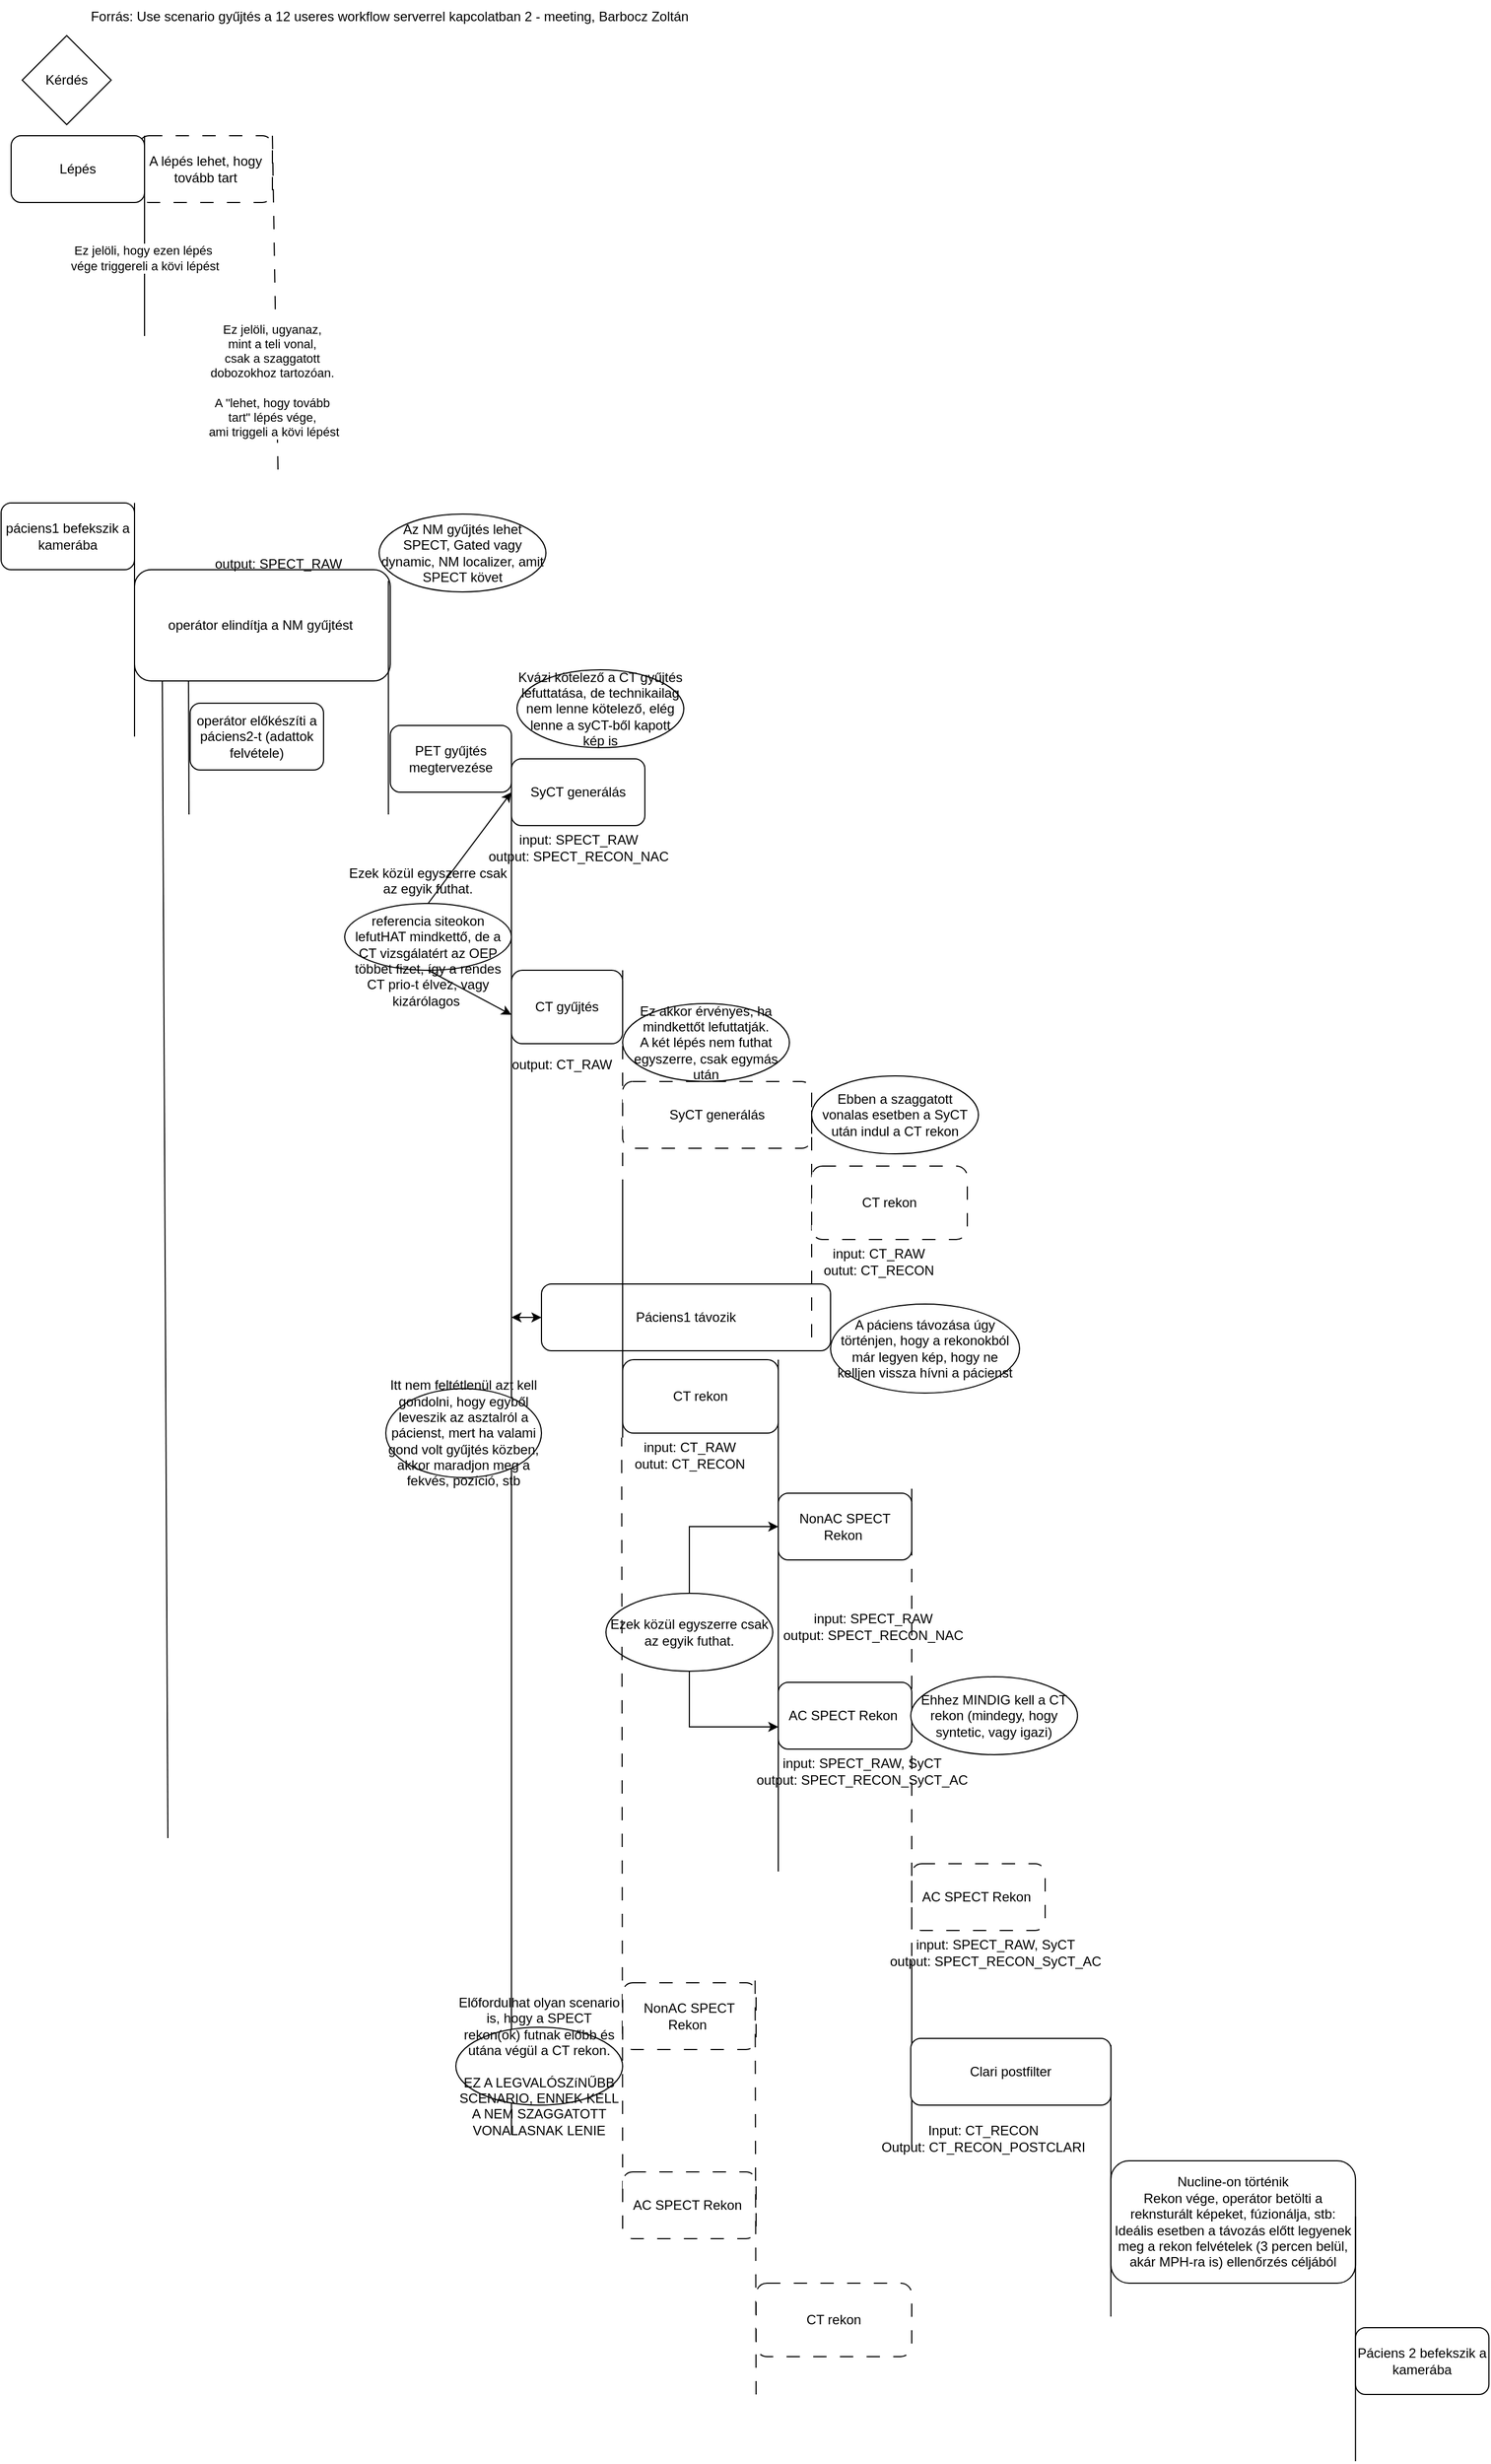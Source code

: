 <mxfile version="24.5.3" type="device">
  <diagram id="C5RBs43oDa-KdzZeNtuy" name="Page-1">
    <mxGraphModel dx="882" dy="619" grid="1" gridSize="10" guides="1" tooltips="1" connect="1" arrows="1" fold="1" page="1" pageScale="1" pageWidth="827" pageHeight="1169" math="0" shadow="0">
      <root>
        <mxCell id="WIyWlLk6GJQsqaUBKTNV-0" />
        <mxCell id="WIyWlLk6GJQsqaUBKTNV-1" parent="WIyWlLk6GJQsqaUBKTNV-0" />
        <mxCell id="4u8rab5G1xCbnbCbQwhH-65" value="&lt;div&gt;PET gyűjtés megtervezése&lt;/div&gt;" style="rounded=1;whiteSpace=wrap;html=1;" vertex="1" parent="WIyWlLk6GJQsqaUBKTNV-1">
          <mxGeometry x="361" y="670" width="109" height="60" as="geometry" />
        </mxCell>
        <mxCell id="4u8rab5G1xCbnbCbQwhH-0" value="A lépés lehet, hogy tovább tart" style="rounded=1;whiteSpace=wrap;html=1;dashed=1;dashPattern=12 12;" vertex="1" parent="WIyWlLk6GJQsqaUBKTNV-1">
          <mxGeometry x="135" y="140" width="120" height="60" as="geometry" />
        </mxCell>
        <mxCell id="4u8rab5G1xCbnbCbQwhH-1" value="Kérdés" style="rhombus;whiteSpace=wrap;html=1;" vertex="1" parent="WIyWlLk6GJQsqaUBKTNV-1">
          <mxGeometry x="30" y="50" width="80" height="80" as="geometry" />
        </mxCell>
        <mxCell id="4u8rab5G1xCbnbCbQwhH-2" value="Lépés" style="rounded=1;whiteSpace=wrap;html=1;" vertex="1" parent="WIyWlLk6GJQsqaUBKTNV-1">
          <mxGeometry x="20" y="140" width="120" height="60" as="geometry" />
        </mxCell>
        <mxCell id="4u8rab5G1xCbnbCbQwhH-3" value="" style="endArrow=none;html=1;rounded=0;entryX=1;entryY=0;entryDx=0;entryDy=0;" edge="1" parent="WIyWlLk6GJQsqaUBKTNV-1" target="4u8rab5G1xCbnbCbQwhH-2">
          <mxGeometry width="50" height="50" relative="1" as="geometry">
            <mxPoint x="140" y="320" as="sourcePoint" />
            <mxPoint x="140" y="250" as="targetPoint" />
          </mxGeometry>
        </mxCell>
        <mxCell id="4u8rab5G1xCbnbCbQwhH-4" value="Ez jelöli, hogy ezen lépés&amp;nbsp;&lt;div&gt;vége triggereli a kövi lépést&lt;/div&gt;" style="edgeLabel;html=1;align=center;verticalAlign=middle;resizable=0;points=[];" vertex="1" connectable="0" parent="4u8rab5G1xCbnbCbQwhH-3">
          <mxGeometry y="-3" relative="1" as="geometry">
            <mxPoint x="-3" y="20" as="offset" />
          </mxGeometry>
        </mxCell>
        <mxCell id="4u8rab5G1xCbnbCbQwhH-5" value="" style="endArrow=none;html=1;rounded=0;dashed=1;dashPattern=12 12;" edge="1" parent="WIyWlLk6GJQsqaUBKTNV-1">
          <mxGeometry width="50" height="50" relative="1" as="geometry">
            <mxPoint x="260" y="440" as="sourcePoint" />
            <mxPoint x="255" y="140" as="targetPoint" />
          </mxGeometry>
        </mxCell>
        <mxCell id="4u8rab5G1xCbnbCbQwhH-6" value="Ez jelöli, ugyanaz,&amp;nbsp;&lt;div&gt;mint a teli vonal,&amp;nbsp;&lt;div&gt;csak a szaggatott&amp;nbsp;&lt;/div&gt;&lt;div&gt;dobozokhoz tartozóan.&amp;nbsp;&lt;/div&gt;&lt;div&gt;&lt;br&gt;&lt;/div&gt;&lt;div&gt;A &quot;lehet, hogy tovább&amp;nbsp;&lt;/div&gt;&lt;div&gt;tart&quot; lépés vége,&amp;nbsp;&lt;/div&gt;&lt;div&gt;ami triggeli a kövi lépést&lt;/div&gt;&lt;/div&gt;" style="edgeLabel;html=1;align=center;verticalAlign=middle;resizable=0;points=[];" vertex="1" connectable="0" parent="4u8rab5G1xCbnbCbQwhH-5">
          <mxGeometry y="-3" relative="1" as="geometry">
            <mxPoint x="-5" y="70" as="offset" />
          </mxGeometry>
        </mxCell>
        <mxCell id="4u8rab5G1xCbnbCbQwhH-7" value="Forrás:&amp;nbsp;Use scenario gyűjtés a 12 useres workflow serverrel kapcolatban 2 - meeting, Barbocz Zoltán" style="text;html=1;align=center;verticalAlign=middle;resizable=0;points=[];autosize=1;strokeColor=none;fillColor=none;" vertex="1" parent="WIyWlLk6GJQsqaUBKTNV-1">
          <mxGeometry x="80" y="18" width="560" height="30" as="geometry" />
        </mxCell>
        <mxCell id="4u8rab5G1xCbnbCbQwhH-8" value="páciens1 befekszik a kamerába" style="rounded=1;whiteSpace=wrap;html=1;" vertex="1" parent="WIyWlLk6GJQsqaUBKTNV-1">
          <mxGeometry x="11" y="470" width="120" height="60" as="geometry" />
        </mxCell>
        <mxCell id="4u8rab5G1xCbnbCbQwhH-9" value="" style="endArrow=none;html=1;rounded=0;entryX=1;entryY=0;entryDx=0;entryDy=0;" edge="1" parent="WIyWlLk6GJQsqaUBKTNV-1" target="4u8rab5G1xCbnbCbQwhH-8">
          <mxGeometry width="50" height="50" relative="1" as="geometry">
            <mxPoint x="131" y="680" as="sourcePoint" />
            <mxPoint x="401" y="640" as="targetPoint" />
          </mxGeometry>
        </mxCell>
        <mxCell id="4u8rab5G1xCbnbCbQwhH-10" value="&lt;div&gt;operátor elindítja a&amp;nbsp;NM &lt;span style=&quot;background-color: initial;&quot;&gt;gyűjtést&amp;nbsp;&lt;/span&gt;&lt;/div&gt;" style="rounded=1;whiteSpace=wrap;html=1;" vertex="1" parent="WIyWlLk6GJQsqaUBKTNV-1">
          <mxGeometry x="131" y="530" width="230" height="100" as="geometry" />
        </mxCell>
        <mxCell id="4u8rab5G1xCbnbCbQwhH-11" value="&lt;div&gt;operátor előkészíti a páciens2-t (adattok felvétele)&lt;/div&gt;" style="rounded=1;whiteSpace=wrap;html=1;" vertex="1" parent="WIyWlLk6GJQsqaUBKTNV-1">
          <mxGeometry x="181" y="650" width="120" height="60" as="geometry" />
        </mxCell>
        <mxCell id="4u8rab5G1xCbnbCbQwhH-12" value="" style="endArrow=none;html=1;rounded=0;" edge="1" parent="WIyWlLk6GJQsqaUBKTNV-1">
          <mxGeometry width="50" height="50" relative="1" as="geometry">
            <mxPoint x="180" y="750" as="sourcePoint" />
            <mxPoint x="179.57" y="630" as="targetPoint" />
          </mxGeometry>
        </mxCell>
        <mxCell id="4u8rab5G1xCbnbCbQwhH-13" style="edgeStyle=orthogonalEdgeStyle;rounded=0;orthogonalLoop=1;jettySize=auto;html=1;exitX=0;exitY=0.5;exitDx=0;exitDy=0;startArrow=classic;startFill=1;" edge="1" parent="WIyWlLk6GJQsqaUBKTNV-1" source="4u8rab5G1xCbnbCbQwhH-14">
          <mxGeometry relative="1" as="geometry">
            <mxPoint x="470.0" y="1202.286" as="targetPoint" />
          </mxGeometry>
        </mxCell>
        <mxCell id="4u8rab5G1xCbnbCbQwhH-14" value="Páciens1 távozik" style="rounded=1;whiteSpace=wrap;html=1;" vertex="1" parent="WIyWlLk6GJQsqaUBKTNV-1">
          <mxGeometry x="497" y="1172" width="260" height="60" as="geometry" />
        </mxCell>
        <mxCell id="4u8rab5G1xCbnbCbQwhH-15" value="NonAC SPECT Rekon&amp;nbsp;" style="rounded=1;whiteSpace=wrap;html=1;" vertex="1" parent="WIyWlLk6GJQsqaUBKTNV-1">
          <mxGeometry x="710" y="1360" width="120" height="60" as="geometry" />
        </mxCell>
        <mxCell id="4u8rab5G1xCbnbCbQwhH-16" value="" style="endArrow=none;html=1;rounded=0;entryX=1;entryY=0;entryDx=0;entryDy=0;" edge="1" parent="WIyWlLk6GJQsqaUBKTNV-1">
          <mxGeometry width="50" height="50" relative="1" as="geometry">
            <mxPoint x="1009.13" y="2100" as="sourcePoint" />
            <mxPoint x="1009.13" y="1856" as="targetPoint" />
          </mxGeometry>
        </mxCell>
        <mxCell id="4u8rab5G1xCbnbCbQwhH-17" value="&lt;div&gt;Nucline-on történik&lt;/div&gt;Rekon vége, operátor betölti a reknsturált képeket, fúzionálja, stb: Ideális esetben a távozás előtt legyenek meg a rekon felvételek (3 percen belül, akár MPH-ra is) ellenőrzés céljából" style="rounded=1;whiteSpace=wrap;html=1;" vertex="1" parent="WIyWlLk6GJQsqaUBKTNV-1">
          <mxGeometry x="1009.13" y="1960" width="220" height="110" as="geometry" />
        </mxCell>
        <mxCell id="4u8rab5G1xCbnbCbQwhH-18" value="" style="endArrow=none;html=1;rounded=0;entryX=1;entryY=0;entryDx=0;entryDy=0;" edge="1" parent="WIyWlLk6GJQsqaUBKTNV-1">
          <mxGeometry width="50" height="50" relative="1" as="geometry">
            <mxPoint x="1229.13" y="2230" as="sourcePoint" />
            <mxPoint x="1229.13" y="2010" as="targetPoint" />
          </mxGeometry>
        </mxCell>
        <mxCell id="4u8rab5G1xCbnbCbQwhH-19" value="&lt;div&gt;Páciens 2 befekszik a kamerába&lt;/div&gt;" style="rounded=1;whiteSpace=wrap;html=1;" vertex="1" parent="WIyWlLk6GJQsqaUBKTNV-1">
          <mxGeometry x="1229.13" y="2110" width="120" height="60" as="geometry" />
        </mxCell>
        <mxCell id="4u8rab5G1xCbnbCbQwhH-20" value="output: SPECT_RAW" style="text;html=1;align=center;verticalAlign=middle;resizable=0;points=[];autosize=1;strokeColor=none;fillColor=none;" vertex="1" parent="WIyWlLk6GJQsqaUBKTNV-1">
          <mxGeometry x="190" y="510" width="140" height="30" as="geometry" />
        </mxCell>
        <mxCell id="4u8rab5G1xCbnbCbQwhH-21" value="&lt;div&gt;&lt;div&gt;input: SPECT_RAW&lt;/div&gt;&lt;div&gt;output: SPECT_RECON_NAC&lt;/div&gt;&lt;/div&gt;" style="text;html=1;align=center;verticalAlign=middle;resizable=0;points=[];autosize=1;strokeColor=none;fillColor=none;" vertex="1" parent="WIyWlLk6GJQsqaUBKTNV-1">
          <mxGeometry x="700" y="1460" width="190" height="40" as="geometry" />
        </mxCell>
        <mxCell id="4u8rab5G1xCbnbCbQwhH-22" value="CT gyűjtés" style="rounded=1;whiteSpace=wrap;html=1;" vertex="1" parent="WIyWlLk6GJQsqaUBKTNV-1">
          <mxGeometry x="470" y="890" width="100" height="66" as="geometry" />
        </mxCell>
        <mxCell id="4u8rab5G1xCbnbCbQwhH-23" value="&lt;div&gt;output: CT_RAW&lt;/div&gt;" style="text;html=1;align=center;verticalAlign=middle;resizable=0;points=[];autosize=1;strokeColor=none;fillColor=none;" vertex="1" parent="WIyWlLk6GJQsqaUBKTNV-1">
          <mxGeometry x="460" y="960" width="110" height="30" as="geometry" />
        </mxCell>
        <mxCell id="4u8rab5G1xCbnbCbQwhH-24" value="" style="endArrow=none;html=1;rounded=0;entryX=1;entryY=0;entryDx=0;entryDy=0;" edge="1" parent="WIyWlLk6GJQsqaUBKTNV-1">
          <mxGeometry width="50" height="50" relative="1" as="geometry">
            <mxPoint x="570" y="1310" as="sourcePoint" />
            <mxPoint x="570" y="1090" as="targetPoint" />
          </mxGeometry>
        </mxCell>
        <mxCell id="4u8rab5G1xCbnbCbQwhH-25" value="CT rekon" style="rounded=1;whiteSpace=wrap;html=1;" vertex="1" parent="WIyWlLk6GJQsqaUBKTNV-1">
          <mxGeometry x="570" y="1240" width="140" height="66" as="geometry" />
        </mxCell>
        <mxCell id="4u8rab5G1xCbnbCbQwhH-26" value="&lt;div&gt;input: CT_RAW&lt;/div&gt;&lt;div&gt;outut: CT_RECON&lt;/div&gt;" style="text;html=1;align=center;verticalAlign=middle;resizable=0;points=[];autosize=1;strokeColor=none;fillColor=none;" vertex="1" parent="WIyWlLk6GJQsqaUBKTNV-1">
          <mxGeometry x="570" y="1306" width="120" height="40" as="geometry" />
        </mxCell>
        <mxCell id="4u8rab5G1xCbnbCbQwhH-27" value="" style="endArrow=none;html=1;rounded=0;entryX=1;entryY=0;entryDx=0;entryDy=0;" edge="1" parent="WIyWlLk6GJQsqaUBKTNV-1">
          <mxGeometry width="50" height="50" relative="1" as="geometry">
            <mxPoint x="830" y="1950" as="sourcePoint" />
            <mxPoint x="830" y="1780" as="targetPoint" />
          </mxGeometry>
        </mxCell>
        <mxCell id="4u8rab5G1xCbnbCbQwhH-28" value="&lt;div&gt;Clari postfilter&lt;/div&gt;" style="rounded=1;whiteSpace=wrap;html=1;" vertex="1" parent="WIyWlLk6GJQsqaUBKTNV-1">
          <mxGeometry x="829.13" y="1850" width="180" height="60" as="geometry" />
        </mxCell>
        <mxCell id="4u8rab5G1xCbnbCbQwhH-29" value="&lt;div&gt;Input: CT_RECON&lt;/div&gt;&lt;div&gt;Output: CT_RECON_POSTCLARI&lt;/div&gt;" style="text;html=1;align=center;verticalAlign=middle;resizable=0;points=[];autosize=1;strokeColor=none;fillColor=none;" vertex="1" parent="WIyWlLk6GJQsqaUBKTNV-1">
          <mxGeometry x="789.13" y="1920" width="210" height="40" as="geometry" />
        </mxCell>
        <mxCell id="4u8rab5G1xCbnbCbQwhH-30" value="" style="endArrow=none;html=1;rounded=0;entryX=1;entryY=0.25;entryDx=0;entryDy=0;" edge="1" parent="WIyWlLk6GJQsqaUBKTNV-1" target="4u8rab5G1xCbnbCbQwhH-65">
          <mxGeometry width="50" height="50" relative="1" as="geometry">
            <mxPoint x="470" y="1936.667" as="sourcePoint" />
            <mxPoint x="469" y="540" as="targetPoint" />
          </mxGeometry>
        </mxCell>
        <mxCell id="4u8rab5G1xCbnbCbQwhH-31" value="SyCT generálás" style="rounded=1;whiteSpace=wrap;html=1;" vertex="1" parent="WIyWlLk6GJQsqaUBKTNV-1">
          <mxGeometry x="470" y="700" width="120" height="60" as="geometry" />
        </mxCell>
        <mxCell id="4u8rab5G1xCbnbCbQwhH-32" value="&lt;div&gt;input: SPECT_RAW&lt;/div&gt;&lt;div&gt;output: SPECT_RECON_NAC&lt;/div&gt;" style="text;html=1;align=center;verticalAlign=middle;resizable=0;points=[];autosize=1;strokeColor=none;fillColor=none;" vertex="1" parent="WIyWlLk6GJQsqaUBKTNV-1">
          <mxGeometry x="435" y="760" width="190" height="40" as="geometry" />
        </mxCell>
        <mxCell id="4u8rab5G1xCbnbCbQwhH-33" value="AC SPECT Rekon&amp;nbsp;" style="rounded=1;whiteSpace=wrap;html=1;" vertex="1" parent="WIyWlLk6GJQsqaUBKTNV-1">
          <mxGeometry x="710" y="1530" width="120" height="60" as="geometry" />
        </mxCell>
        <mxCell id="4u8rab5G1xCbnbCbQwhH-34" value="&lt;div&gt;&lt;div&gt;input: SPECT_RAW, SyCT&lt;/div&gt;&lt;div&gt;output: SPECT_RECON_SyCT_AC&lt;/div&gt;&lt;/div&gt;" style="text;html=1;align=center;verticalAlign=middle;resizable=0;points=[];autosize=1;strokeColor=none;fillColor=none;" vertex="1" parent="WIyWlLk6GJQsqaUBKTNV-1">
          <mxGeometry x="680" y="1590" width="210" height="40" as="geometry" />
        </mxCell>
        <mxCell id="4u8rab5G1xCbnbCbQwhH-35" value="" style="endArrow=none;html=1;rounded=0;" edge="1" parent="WIyWlLk6GJQsqaUBKTNV-1">
          <mxGeometry width="50" height="50" relative="1" as="geometry">
            <mxPoint x="161" y="1670" as="sourcePoint" />
            <mxPoint x="156" y="630" as="targetPoint" />
          </mxGeometry>
        </mxCell>
        <mxCell id="4u8rab5G1xCbnbCbQwhH-36" value="Kvázi kötelező a CT gyűjtés lefuttatása, de technikailag nem lenne kötelező, elég lenne a syCT-ből kapott kép is" style="ellipse;whiteSpace=wrap;html=1;" vertex="1" parent="WIyWlLk6GJQsqaUBKTNV-1">
          <mxGeometry x="475" y="620" width="150" height="70" as="geometry" />
        </mxCell>
        <mxCell id="4u8rab5G1xCbnbCbQwhH-37" value="Ezek közül egyszerre csak az egyik futhat.&lt;div&gt;&lt;br&gt;&lt;div&gt;referencia siteokon lefutHAT mindkettő, de a CT vizsgálatért az OEP többet fizet, így a rendes CT prio-t élvez, vagy kizárólagos&amp;nbsp;&lt;/div&gt;&lt;/div&gt;" style="ellipse;whiteSpace=wrap;html=1;" vertex="1" parent="WIyWlLk6GJQsqaUBKTNV-1">
          <mxGeometry x="320" y="830" width="150" height="60" as="geometry" />
        </mxCell>
        <mxCell id="4u8rab5G1xCbnbCbQwhH-38" value="" style="edgeStyle=none;orthogonalLoop=1;jettySize=auto;html=1;rounded=0;exitX=0.5;exitY=0;exitDx=0;exitDy=0;entryX=0;entryY=0.5;entryDx=0;entryDy=0;" edge="1" parent="WIyWlLk6GJQsqaUBKTNV-1" source="4u8rab5G1xCbnbCbQwhH-37" target="4u8rab5G1xCbnbCbQwhH-31">
          <mxGeometry width="100" relative="1" as="geometry">
            <mxPoint x="330" y="800" as="sourcePoint" />
            <mxPoint x="430" y="800" as="targetPoint" />
            <Array as="points" />
          </mxGeometry>
        </mxCell>
        <mxCell id="4u8rab5G1xCbnbCbQwhH-39" value="" style="edgeStyle=none;orthogonalLoop=1;jettySize=auto;html=1;rounded=0;exitX=0.5;exitY=1;exitDx=0;exitDy=0;" edge="1" parent="WIyWlLk6GJQsqaUBKTNV-1" source="4u8rab5G1xCbnbCbQwhH-37">
          <mxGeometry width="100" relative="1" as="geometry">
            <mxPoint x="320" y="950" as="sourcePoint" />
            <mxPoint x="470" y="930" as="targetPoint" />
            <Array as="points" />
          </mxGeometry>
        </mxCell>
        <mxCell id="4u8rab5G1xCbnbCbQwhH-40" value="" style="endArrow=none;html=1;rounded=0;dashed=1;dashPattern=12 12;" edge="1" parent="WIyWlLk6GJQsqaUBKTNV-1">
          <mxGeometry width="50" height="50" relative="1" as="geometry">
            <mxPoint x="570" y="1090" as="sourcePoint" />
            <mxPoint x="570" y="890" as="targetPoint" />
          </mxGeometry>
        </mxCell>
        <mxCell id="4u8rab5G1xCbnbCbQwhH-41" value="SyCT generálás" style="rounded=1;whiteSpace=wrap;html=1;dashed=1;dashPattern=12 12;" vertex="1" parent="WIyWlLk6GJQsqaUBKTNV-1">
          <mxGeometry x="570" y="990" width="170" height="60" as="geometry" />
        </mxCell>
        <mxCell id="4u8rab5G1xCbnbCbQwhH-42" value="Ez akkor érvényes, ha mindkettőt lefuttatják.&lt;div&gt;A két lépés nem futhat egyszerre, csak egymás után&lt;/div&gt;" style="ellipse;whiteSpace=wrap;html=1;" vertex="1" parent="WIyWlLk6GJQsqaUBKTNV-1">
          <mxGeometry x="570" y="920" width="150" height="70" as="geometry" />
        </mxCell>
        <mxCell id="4u8rab5G1xCbnbCbQwhH-43" value="" style="endArrow=none;html=1;rounded=0;entryX=1;entryY=0;entryDx=0;entryDy=0;dashed=1;dashPattern=12 12;" edge="1" parent="WIyWlLk6GJQsqaUBKTNV-1">
          <mxGeometry width="50" height="50" relative="1" as="geometry">
            <mxPoint x="740" y="1220" as="sourcePoint" />
            <mxPoint x="740" y="1000" as="targetPoint" />
          </mxGeometry>
        </mxCell>
        <mxCell id="4u8rab5G1xCbnbCbQwhH-44" value="CT rekon" style="rounded=1;whiteSpace=wrap;html=1;dashed=1;dashPattern=12 12;" vertex="1" parent="WIyWlLk6GJQsqaUBKTNV-1">
          <mxGeometry x="740" y="1066" width="140" height="66" as="geometry" />
        </mxCell>
        <mxCell id="4u8rab5G1xCbnbCbQwhH-45" value="&lt;div&gt;input: CT_RAW&lt;/div&gt;&lt;div&gt;outut: CT_RECON&lt;/div&gt;" style="text;html=1;align=center;verticalAlign=middle;resizable=0;points=[];autosize=1;strokeColor=none;fillColor=none;" vertex="1" parent="WIyWlLk6GJQsqaUBKTNV-1">
          <mxGeometry x="740" y="1132" width="120" height="40" as="geometry" />
        </mxCell>
        <mxCell id="4u8rab5G1xCbnbCbQwhH-46" value="Ebben a szaggatott vonalas esetben a SyCT után indul a CT rekon" style="ellipse;whiteSpace=wrap;html=1;" vertex="1" parent="WIyWlLk6GJQsqaUBKTNV-1">
          <mxGeometry x="740" y="985" width="150" height="70" as="geometry" />
        </mxCell>
        <mxCell id="4u8rab5G1xCbnbCbQwhH-47" value="" style="endArrow=none;html=1;rounded=0;entryX=1;entryY=0;entryDx=0;entryDy=0;" edge="1" parent="WIyWlLk6GJQsqaUBKTNV-1">
          <mxGeometry width="50" height="50" relative="1" as="geometry">
            <mxPoint x="710" y="1700" as="sourcePoint" />
            <mxPoint x="710" y="1240" as="targetPoint" />
          </mxGeometry>
        </mxCell>
        <mxCell id="4u8rab5G1xCbnbCbQwhH-48" style="edgeStyle=orthogonalEdgeStyle;rounded=0;orthogonalLoop=1;jettySize=auto;html=1;" edge="1" parent="WIyWlLk6GJQsqaUBKTNV-1" source="4u8rab5G1xCbnbCbQwhH-50">
          <mxGeometry relative="1" as="geometry">
            <mxPoint x="710" y="1390" as="targetPoint" />
            <Array as="points">
              <mxPoint x="630" y="1390" />
            </Array>
          </mxGeometry>
        </mxCell>
        <mxCell id="4u8rab5G1xCbnbCbQwhH-49" style="edgeStyle=orthogonalEdgeStyle;rounded=0;orthogonalLoop=1;jettySize=auto;html=1;" edge="1" parent="WIyWlLk6GJQsqaUBKTNV-1" source="4u8rab5G1xCbnbCbQwhH-50">
          <mxGeometry relative="1" as="geometry">
            <mxPoint x="710" y="1570" as="targetPoint" />
            <Array as="points">
              <mxPoint x="630" y="1570" />
            </Array>
          </mxGeometry>
        </mxCell>
        <mxCell id="4u8rab5G1xCbnbCbQwhH-50" value="Ezek közül egyszerre csak az egyik futhat." style="ellipse;whiteSpace=wrap;html=1;" vertex="1" parent="WIyWlLk6GJQsqaUBKTNV-1">
          <mxGeometry x="555" y="1450" width="150" height="70" as="geometry" />
        </mxCell>
        <mxCell id="4u8rab5G1xCbnbCbQwhH-51" value="AC SPECT Rekon&amp;nbsp;" style="rounded=1;whiteSpace=wrap;html=1;dashed=1;dashPattern=12 12;" vertex="1" parent="WIyWlLk6GJQsqaUBKTNV-1">
          <mxGeometry x="830" y="1693" width="120" height="60" as="geometry" />
        </mxCell>
        <mxCell id="4u8rab5G1xCbnbCbQwhH-52" value="&lt;div&gt;&lt;div&gt;input: SPECT_RAW, SyCT&lt;/div&gt;&lt;div&gt;output: SPECT_RECON_SyCT_AC&lt;/div&gt;&lt;/div&gt;" style="text;html=1;align=center;verticalAlign=middle;resizable=0;points=[];autosize=1;strokeColor=none;fillColor=none;" vertex="1" parent="WIyWlLk6GJQsqaUBKTNV-1">
          <mxGeometry x="800" y="1753" width="210" height="40" as="geometry" />
        </mxCell>
        <mxCell id="4u8rab5G1xCbnbCbQwhH-53" value="" style="endArrow=none;html=1;rounded=0;entryX=1;entryY=0;entryDx=0;entryDy=0;dashed=1;dashPattern=12 12;" edge="1" parent="WIyWlLk6GJQsqaUBKTNV-1">
          <mxGeometry width="50" height="50" relative="1" as="geometry">
            <mxPoint x="830" y="1800" as="sourcePoint" />
            <mxPoint x="830" y="1350" as="targetPoint" />
          </mxGeometry>
        </mxCell>
        <mxCell id="4u8rab5G1xCbnbCbQwhH-54" value="Előfordulhat olyan scenario is, hogy a SPECT rekon(ok) futnak előbb és utána végül a CT rekon.&lt;div&gt;&lt;br&gt;&lt;/div&gt;&lt;div&gt;EZ A LEGVALÓSZíNŰBB SCENARIO, ENNEK KELL A NEM SZAGGATOTT VONALASNAK LENIE&lt;/div&gt;" style="ellipse;whiteSpace=wrap;html=1;" vertex="1" parent="WIyWlLk6GJQsqaUBKTNV-1">
          <mxGeometry x="420" y="1840" width="150" height="70" as="geometry" />
        </mxCell>
        <mxCell id="4u8rab5G1xCbnbCbQwhH-55" value="" style="endArrow=none;html=1;rounded=0;entryX=1;entryY=0;entryDx=0;entryDy=0;dashed=1;dashPattern=12 12;" edge="1" parent="WIyWlLk6GJQsqaUBKTNV-1">
          <mxGeometry width="50" height="50" relative="1" as="geometry">
            <mxPoint x="570" y="1990" as="sourcePoint" />
            <mxPoint x="569.13" y="1310" as="targetPoint" />
          </mxGeometry>
        </mxCell>
        <mxCell id="4u8rab5G1xCbnbCbQwhH-56" value="NonAC SPECT Rekon&amp;nbsp;" style="rounded=1;whiteSpace=wrap;html=1;dashed=1;dashPattern=12 12;" vertex="1" parent="WIyWlLk6GJQsqaUBKTNV-1">
          <mxGeometry x="570" y="1800" width="120" height="60" as="geometry" />
        </mxCell>
        <mxCell id="4u8rab5G1xCbnbCbQwhH-57" value="AC SPECT Rekon&amp;nbsp;" style="rounded=1;whiteSpace=wrap;html=1;dashed=1;dashPattern=12 12;" vertex="1" parent="WIyWlLk6GJQsqaUBKTNV-1">
          <mxGeometry x="570" y="1970" width="120" height="60" as="geometry" />
        </mxCell>
        <mxCell id="4u8rab5G1xCbnbCbQwhH-58" value="" style="endArrow=none;html=1;rounded=0;entryX=1;entryY=0;entryDx=0;entryDy=0;dashed=1;dashPattern=12 12;" edge="1" parent="WIyWlLk6GJQsqaUBKTNV-1">
          <mxGeometry width="50" height="50" relative="1" as="geometry">
            <mxPoint x="690" y="2170" as="sourcePoint" />
            <mxPoint x="689.13" y="1790" as="targetPoint" />
          </mxGeometry>
        </mxCell>
        <mxCell id="4u8rab5G1xCbnbCbQwhH-59" value="CT rekon" style="rounded=1;whiteSpace=wrap;html=1;dashed=1;dashPattern=12 12;" vertex="1" parent="WIyWlLk6GJQsqaUBKTNV-1">
          <mxGeometry x="690" y="2070" width="140" height="66" as="geometry" />
        </mxCell>
        <mxCell id="4u8rab5G1xCbnbCbQwhH-60" value="A páciens távozása úgy történjen, hogy a rekonokból már legyen kép, hogy ne kelljen vissza hívni a pácienst" style="ellipse;whiteSpace=wrap;html=1;" vertex="1" parent="WIyWlLk6GJQsqaUBKTNV-1">
          <mxGeometry x="757" y="1190" width="170" height="80" as="geometry" />
        </mxCell>
        <mxCell id="4u8rab5G1xCbnbCbQwhH-61" value="Itt nem feltétlenül azt kell gondolni, hogy egyből leveszik az asztalról a pácienst, mert ha valami gond volt gyűjtés közben, akkor maradjon meg a fekvés, pozíció, stb" style="ellipse;whiteSpace=wrap;html=1;" vertex="1" parent="WIyWlLk6GJQsqaUBKTNV-1">
          <mxGeometry x="357" y="1266" width="140" height="80" as="geometry" />
        </mxCell>
        <mxCell id="4u8rab5G1xCbnbCbQwhH-62" value="Ehhez MINDIG kell a CT rekon (mindegy, hogy syntetic, vagy igazi)" style="ellipse;whiteSpace=wrap;html=1;" vertex="1" parent="WIyWlLk6GJQsqaUBKTNV-1">
          <mxGeometry x="829.13" y="1525" width="150" height="70" as="geometry" />
        </mxCell>
        <mxCell id="4u8rab5G1xCbnbCbQwhH-63" value="Az NM gyűjtés lehet SPECT, Gated vagy dynamic, NM localizer, amit SPECT követ" style="ellipse;whiteSpace=wrap;html=1;" vertex="1" parent="WIyWlLk6GJQsqaUBKTNV-1">
          <mxGeometry x="351" y="480" width="150" height="70" as="geometry" />
        </mxCell>
        <mxCell id="4u8rab5G1xCbnbCbQwhH-64" value="" style="endArrow=none;html=1;rounded=0;entryX=1;entryY=0;entryDx=0;entryDy=0;" edge="1" parent="WIyWlLk6GJQsqaUBKTNV-1">
          <mxGeometry width="50" height="50" relative="1" as="geometry">
            <mxPoint x="359.33" y="750" as="sourcePoint" />
            <mxPoint x="359.33" y="540" as="targetPoint" />
          </mxGeometry>
        </mxCell>
      </root>
    </mxGraphModel>
  </diagram>
</mxfile>
